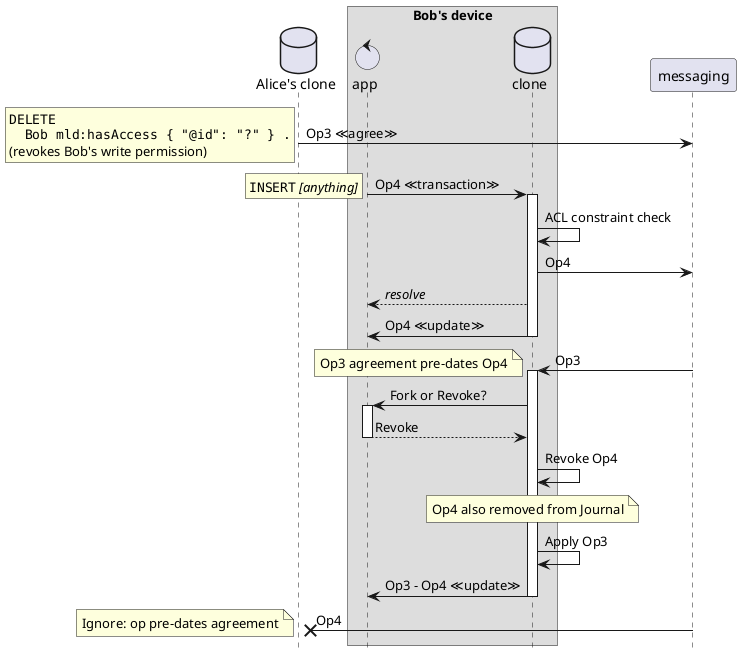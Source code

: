 @startuml
'https://plantuml.com/sequence-diagram
hide footbox

database "Alice's clone" as genesis
box Bob's device
control "app" as proc2
database "clone" as clone2
end box

genesis -> messaging: Op3 ≪agree≫
rnote left
<code>
DELETE
  Bob mld:hasAccess { "@id": "?" } .
</code>
(revokes Bob's write permission)
end note

proc2 -> clone2 ++: Op4 ≪transaction≫
rnote left: ""INSERT"" //[anything]//

clone2 -> clone2: ACL constraint check

clone2 -> messaging: Op4
clone2 --> proc2: //resolve//
clone2 -> proc2 --: Op4 ≪update≫

messaging -> clone2 ++: Op3
note left: Op3 agreement pre-dates Op4
clone2 -> proc2 ++: Fork or Revoke?
proc2 --> clone2 --: Revoke
clone2 -> clone2: Revoke Op4
note over clone2: Op4 also removed from Journal
clone2 -> clone2: Apply Op3
clone2 -> proc2 --: Op3 - Op4 ≪update≫

messaging -x genesis : Op4
note left: Ignore: op pre-dates agreement

@enduml